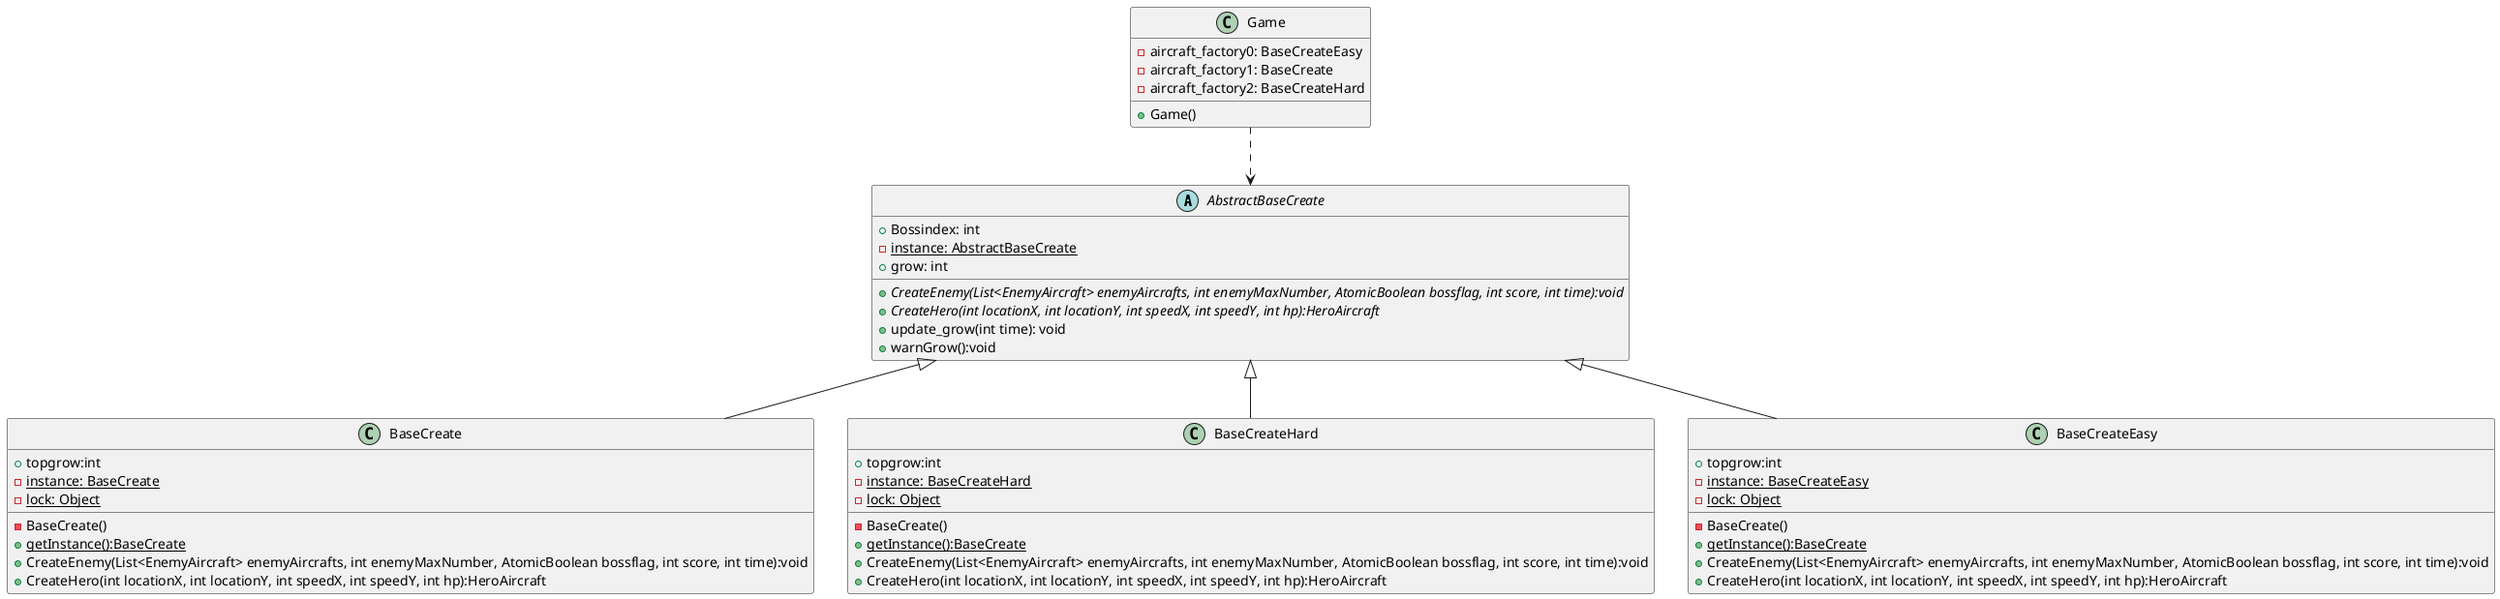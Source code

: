 @startuml Template

abstract class AbstractBaseCreate
{
    + Bossindex: int
    - {static} instance: AbstractBaseCreate
    + grow: int 
    + {abstract} CreateEnemy(List<EnemyAircraft> enemyAircrafts, int enemyMaxNumber, AtomicBoolean bossflag, int score, int time):void 
    + {abstract} CreateHero(int locationX, int locationY, int speedX, int speedY, int hp):HeroAircraft
    + update_grow(int time): void 
    + warnGrow():void
}

class BaseCreate
{
    + topgrow:int
    - {static} instance: BaseCreate
    - {static} lock: Object
    - BaseCreate()
    + {static} getInstance():BaseCreate
    + CreateEnemy(List<EnemyAircraft> enemyAircrafts, int enemyMaxNumber, AtomicBoolean bossflag, int score, int time):void
    + CreateHero(int locationX, int locationY, int speedX, int speedY, int hp):HeroAircraft
}

class BaseCreateHard
{
    + topgrow:int
    - {static} instance: BaseCreateHard
    - {static} lock: Object
    - BaseCreate()
    + {static} getInstance():BaseCreate
    + CreateEnemy(List<EnemyAircraft> enemyAircrafts, int enemyMaxNumber, AtomicBoolean bossflag, int score, int time):void
    + CreateHero(int locationX, int locationY, int speedX, int speedY, int hp):HeroAircraft
}

class BaseCreateEasy
{
    + topgrow:int
    - {static} instance: BaseCreateEasy
    - {static} lock: Object
    - BaseCreate()
    + {static} getInstance():BaseCreate
    + CreateEnemy(List<EnemyAircraft> enemyAircrafts, int enemyMaxNumber, AtomicBoolean bossflag, int score, int time):void
    + CreateHero(int locationX, int locationY, int speedX, int speedY, int hp):HeroAircraft
}

class Game
{
    - aircraft_factory0: BaseCreateEasy
    - aircraft_factory1: BaseCreate
    - aircraft_factory2: BaseCreateHard
    + Game()
}

AbstractBaseCreate <|-- BaseCreate
AbstractBaseCreate <|-- BaseCreateEasy
AbstractBaseCreate <|-- BaseCreateHard
Game ..> AbstractBaseCreate
